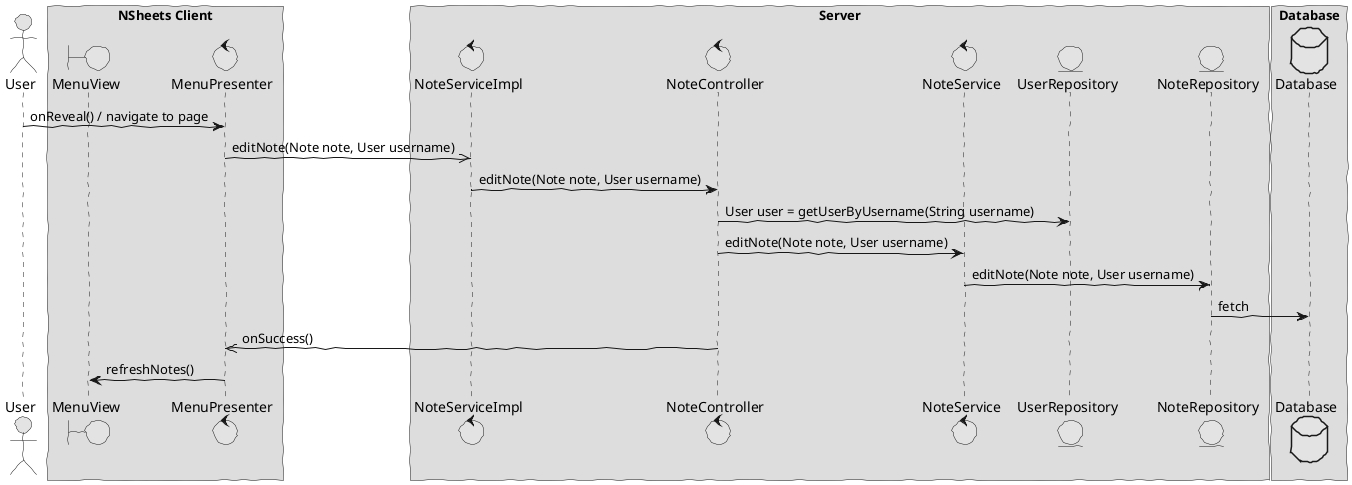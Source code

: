 @startuml  design2.png
skinparam handwritten true
skinparam monochrome true
skinparam packageStyle rect
skinparam defaultFontName FG Virgil
skinparam shadowing false

actor User
boundary MenuView
control MenuPresenter
control NoteService
control NoteController
control NoteServiceImpl
entity NoteRepository
entity UserRepository
database Database 

box "NSheets Client"
participant MenuView
participant MenuPresenter 
end box

box "Server"
participant NoteServiceImpl
participant NoteController
participant NoteService
participant UserRepository
participant NoteRepository
end box

box "Database"
participant Database
end box

User -> MenuPresenter : onReveal() / navigate to page 
MenuPresenter ->> NoteServiceImpl: editNote(Note note, User username)
NoteServiceImpl -> NoteController : editNote(Note note, User username)
NoteController -> UserRepository: User user = getUserByUsername(String username)
NoteController -> NoteService : editNote(Note note, User username)
NoteService -> NoteRepository : editNote(Note note, User username)
NoteRepository -> Database : fetch
NoteController ->> MenuPresenter : onSuccess() 
MenuPresenter -> MenuView : refreshNotes()

@enduml